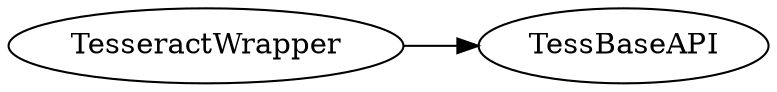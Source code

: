 
    digraph "graph9"
    {
        rankdir = "LR";
        size = "8,20";
        ratio = compress;
    "TesseractWrapper"->"TessBaseAPI";

    }
    